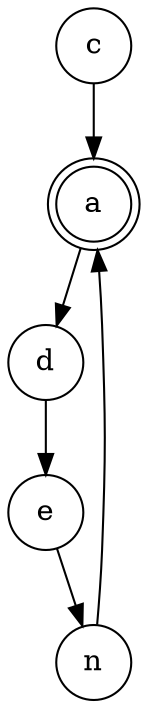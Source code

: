 digraph {   
    node [shape = doublecircle, color = black] a ;
    node [shape = circle];
    node [color= black];
    c -> a -> d -> e -> n -> a;	
}